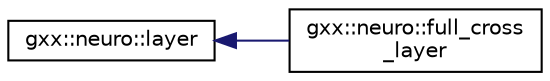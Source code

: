 digraph "Graphical Class Hierarchy"
{
  edge [fontname="Helvetica",fontsize="10",labelfontname="Helvetica",labelfontsize="10"];
  node [fontname="Helvetica",fontsize="10",shape=record];
  rankdir="LR";
  Node1 [label="gxx::neuro::layer",height=0.2,width=0.4,color="black", fillcolor="white", style="filled",URL="$classgxx_1_1neuro_1_1layer.html"];
  Node1 -> Node2 [dir="back",color="midnightblue",fontsize="10",style="solid",fontname="Helvetica"];
  Node2 [label="gxx::neuro::full_cross\l_layer",height=0.2,width=0.4,color="black", fillcolor="white", style="filled",URL="$classgxx_1_1neuro_1_1full__cross__layer.html"];
}
